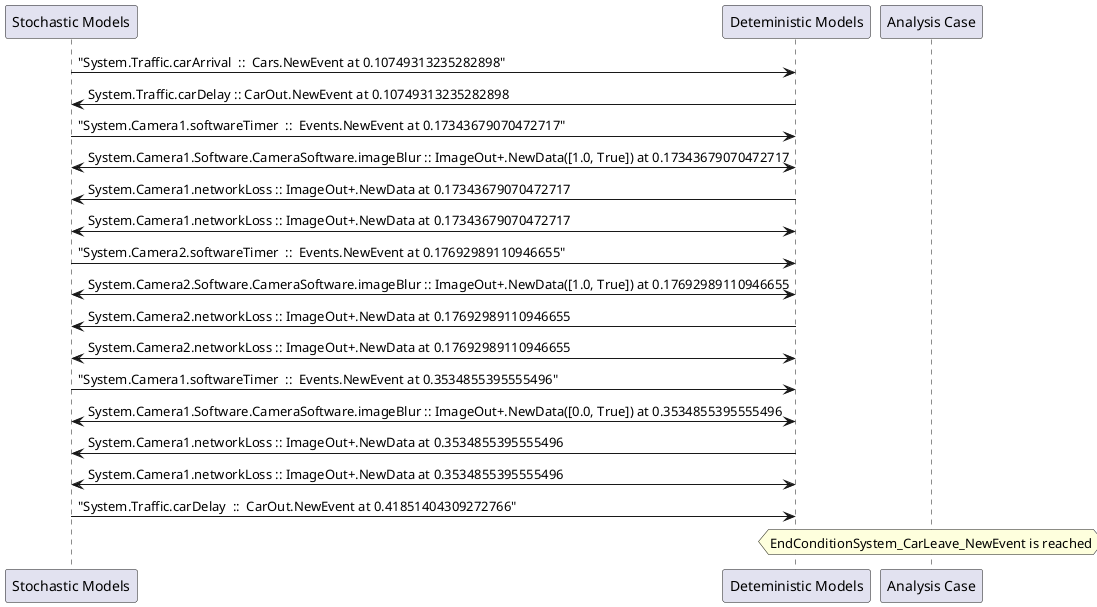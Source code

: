 
	@startuml
	participant "Stochastic Models" as stochmodel
	participant "Deteministic Models" as detmodel
	participant "Analysis Case" as analysis
	{6641_stop} stochmodel -> detmodel : "System.Traffic.carArrival  ::  Cars.NewEvent at 0.10749313235282898"
{6647_start} detmodel -> stochmodel : System.Traffic.carDelay :: CarOut.NewEvent at 0.10749313235282898
{6609_stop} stochmodel -> detmodel : "System.Camera1.softwareTimer  ::  Events.NewEvent at 0.17343679070472717"
detmodel <-> stochmodel : System.Camera1.Software.CameraSoftware.imageBlur :: ImageOut+.NewData([1.0, True]) at 0.17343679070472717
detmodel -> stochmodel : System.Camera1.networkLoss :: ImageOut+.NewData at 0.17343679070472717
detmodel <-> stochmodel : System.Camera1.networkLoss :: ImageOut+.NewData at 0.17343679070472717
{6625_stop} stochmodel -> detmodel : "System.Camera2.softwareTimer  ::  Events.NewEvent at 0.17692989110946655"
detmodel <-> stochmodel : System.Camera2.Software.CameraSoftware.imageBlur :: ImageOut+.NewData([1.0, True]) at 0.17692989110946655
detmodel -> stochmodel : System.Camera2.networkLoss :: ImageOut+.NewData at 0.17692989110946655
detmodel <-> stochmodel : System.Camera2.networkLoss :: ImageOut+.NewData at 0.17692989110946655
{6610_stop} stochmodel -> detmodel : "System.Camera1.softwareTimer  ::  Events.NewEvent at 0.3534855395555496"
detmodel <-> stochmodel : System.Camera1.Software.CameraSoftware.imageBlur :: ImageOut+.NewData([0.0, True]) at 0.3534855395555496
detmodel -> stochmodel : System.Camera1.networkLoss :: ImageOut+.NewData at 0.3534855395555496
detmodel <-> stochmodel : System.Camera1.networkLoss :: ImageOut+.NewData at 0.3534855395555496
{6647_stop} stochmodel -> detmodel : "System.Traffic.carDelay  ::  CarOut.NewEvent at 0.41851404309272766"
{6647_start} <-> {6647_stop} : delay
hnote over analysis 
EndConditionSystem_CarLeave_NewEvent is reached
endnote
@enduml